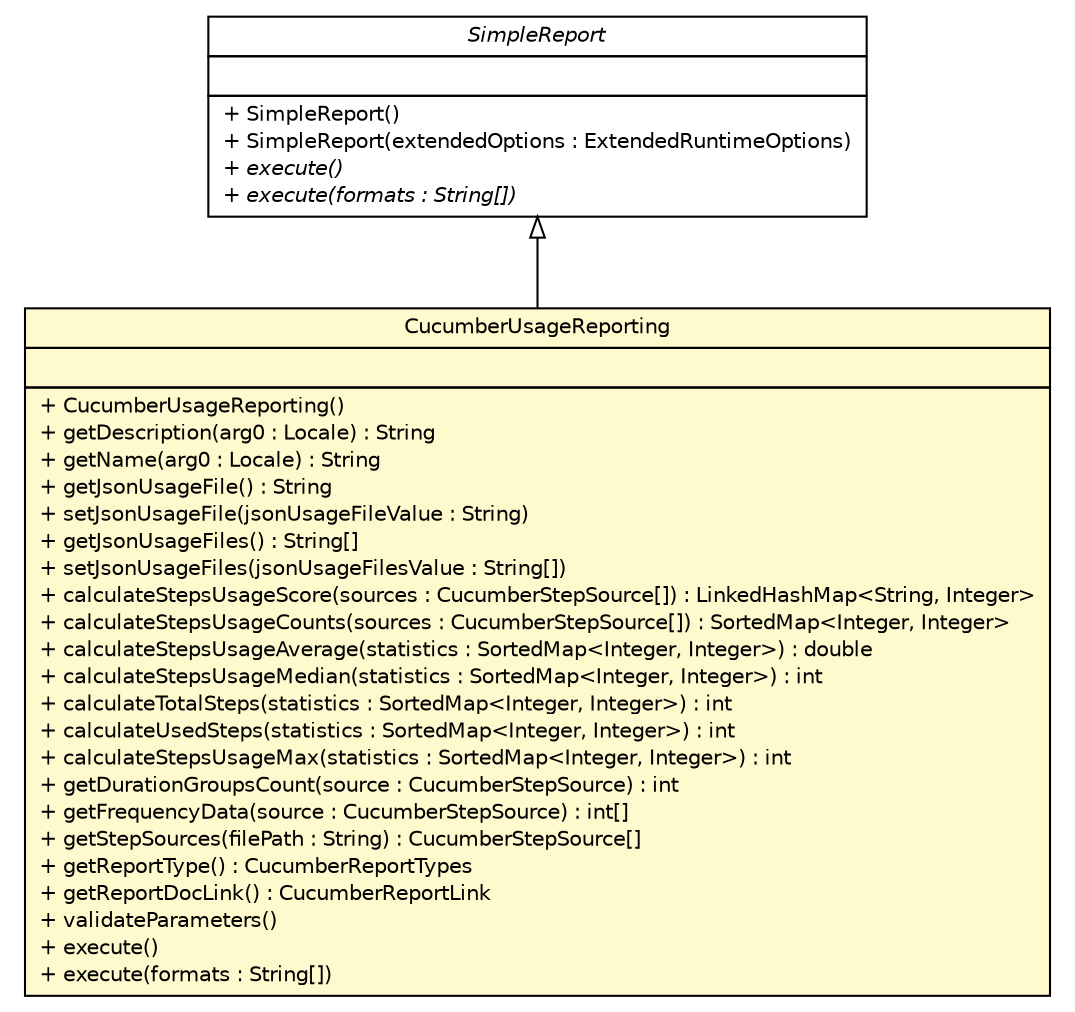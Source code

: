#!/usr/local/bin/dot
#
# Class diagram 
# Generated by UMLGraph version R5_6 (http://www.umlgraph.org/)
#

digraph G {
	edge [fontname="Helvetica",fontsize=10,labelfontname="Helvetica",labelfontsize=10];
	node [fontname="Helvetica",fontsize=10,shape=plaintext];
	nodesep=0.25;
	ranksep=0.5;
	// com.github.mkolisnyk.cucumber.reporting.CucumberUsageReporting
	c7386 [label=<<table title="com.github.mkolisnyk.cucumber.reporting.CucumberUsageReporting" border="0" cellborder="1" cellspacing="0" cellpadding="2" port="p" bgcolor="lemonChiffon" href="./CucumberUsageReporting.html">
		<tr><td><table border="0" cellspacing="0" cellpadding="1">
<tr><td align="center" balign="center"> CucumberUsageReporting </td></tr>
		</table></td></tr>
		<tr><td><table border="0" cellspacing="0" cellpadding="1">
<tr><td align="left" balign="left">  </td></tr>
		</table></td></tr>
		<tr><td><table border="0" cellspacing="0" cellpadding="1">
<tr><td align="left" balign="left"> + CucumberUsageReporting() </td></tr>
<tr><td align="left" balign="left"> + getDescription(arg0 : Locale) : String </td></tr>
<tr><td align="left" balign="left"> + getName(arg0 : Locale) : String </td></tr>
<tr><td align="left" balign="left"> + getJsonUsageFile() : String </td></tr>
<tr><td align="left" balign="left"> + setJsonUsageFile(jsonUsageFileValue : String) </td></tr>
<tr><td align="left" balign="left"> + getJsonUsageFiles() : String[] </td></tr>
<tr><td align="left" balign="left"> + setJsonUsageFiles(jsonUsageFilesValue : String[]) </td></tr>
<tr><td align="left" balign="left"> + calculateStepsUsageScore(sources : CucumberStepSource[]) : LinkedHashMap&lt;String, Integer&gt; </td></tr>
<tr><td align="left" balign="left"> + calculateStepsUsageCounts(sources : CucumberStepSource[]) : SortedMap&lt;Integer, Integer&gt; </td></tr>
<tr><td align="left" balign="left"> + calculateStepsUsageAverage(statistics : SortedMap&lt;Integer, Integer&gt;) : double </td></tr>
<tr><td align="left" balign="left"> + calculateStepsUsageMedian(statistics : SortedMap&lt;Integer, Integer&gt;) : int </td></tr>
<tr><td align="left" balign="left"> + calculateTotalSteps(statistics : SortedMap&lt;Integer, Integer&gt;) : int </td></tr>
<tr><td align="left" balign="left"> + calculateUsedSteps(statistics : SortedMap&lt;Integer, Integer&gt;) : int </td></tr>
<tr><td align="left" balign="left"> + calculateStepsUsageMax(statistics : SortedMap&lt;Integer, Integer&gt;) : int </td></tr>
<tr><td align="left" balign="left"> + getDurationGroupsCount(source : CucumberStepSource) : int </td></tr>
<tr><td align="left" balign="left"> + getFrequencyData(source : CucumberStepSource) : int[] </td></tr>
<tr><td align="left" balign="left"> + getStepSources(filePath : String) : CucumberStepSource[] </td></tr>
<tr><td align="left" balign="left"> + getReportType() : CucumberReportTypes </td></tr>
<tr><td align="left" balign="left"> + getReportDocLink() : CucumberReportLink </td></tr>
<tr><td align="left" balign="left"> + validateParameters() </td></tr>
<tr><td align="left" balign="left"> + execute() </td></tr>
<tr><td align="left" balign="left"> + execute(formats : String[]) </td></tr>
		</table></td></tr>
		</table>>, URL="./CucumberUsageReporting.html", fontname="Helvetica", fontcolor="black", fontsize=10.0];
	// com.github.mkolisnyk.cucumber.reporting.interfaces.SimpleReport
	c7399 [label=<<table title="com.github.mkolisnyk.cucumber.reporting.interfaces.SimpleReport" border="0" cellborder="1" cellspacing="0" cellpadding="2" port="p" href="./interfaces/SimpleReport.html">
		<tr><td><table border="0" cellspacing="0" cellpadding="1">
<tr><td align="center" balign="center"><font face="Helvetica-Oblique"> SimpleReport </font></td></tr>
		</table></td></tr>
		<tr><td><table border="0" cellspacing="0" cellpadding="1">
<tr><td align="left" balign="left">  </td></tr>
		</table></td></tr>
		<tr><td><table border="0" cellspacing="0" cellpadding="1">
<tr><td align="left" balign="left"> + SimpleReport() </td></tr>
<tr><td align="left" balign="left"> + SimpleReport(extendedOptions : ExtendedRuntimeOptions) </td></tr>
<tr><td align="left" balign="left"><font face="Helvetica-Oblique" point-size="10.0"> + execute() </font></td></tr>
<tr><td align="left" balign="left"><font face="Helvetica-Oblique" point-size="10.0"> + execute(formats : String[]) </font></td></tr>
		</table></td></tr>
		</table>>, URL="./interfaces/SimpleReport.html", fontname="Helvetica", fontcolor="black", fontsize=10.0];
	//com.github.mkolisnyk.cucumber.reporting.CucumberUsageReporting extends com.github.mkolisnyk.cucumber.reporting.interfaces.SimpleReport
	c7399:p -> c7386:p [dir=back,arrowtail=empty];
}

